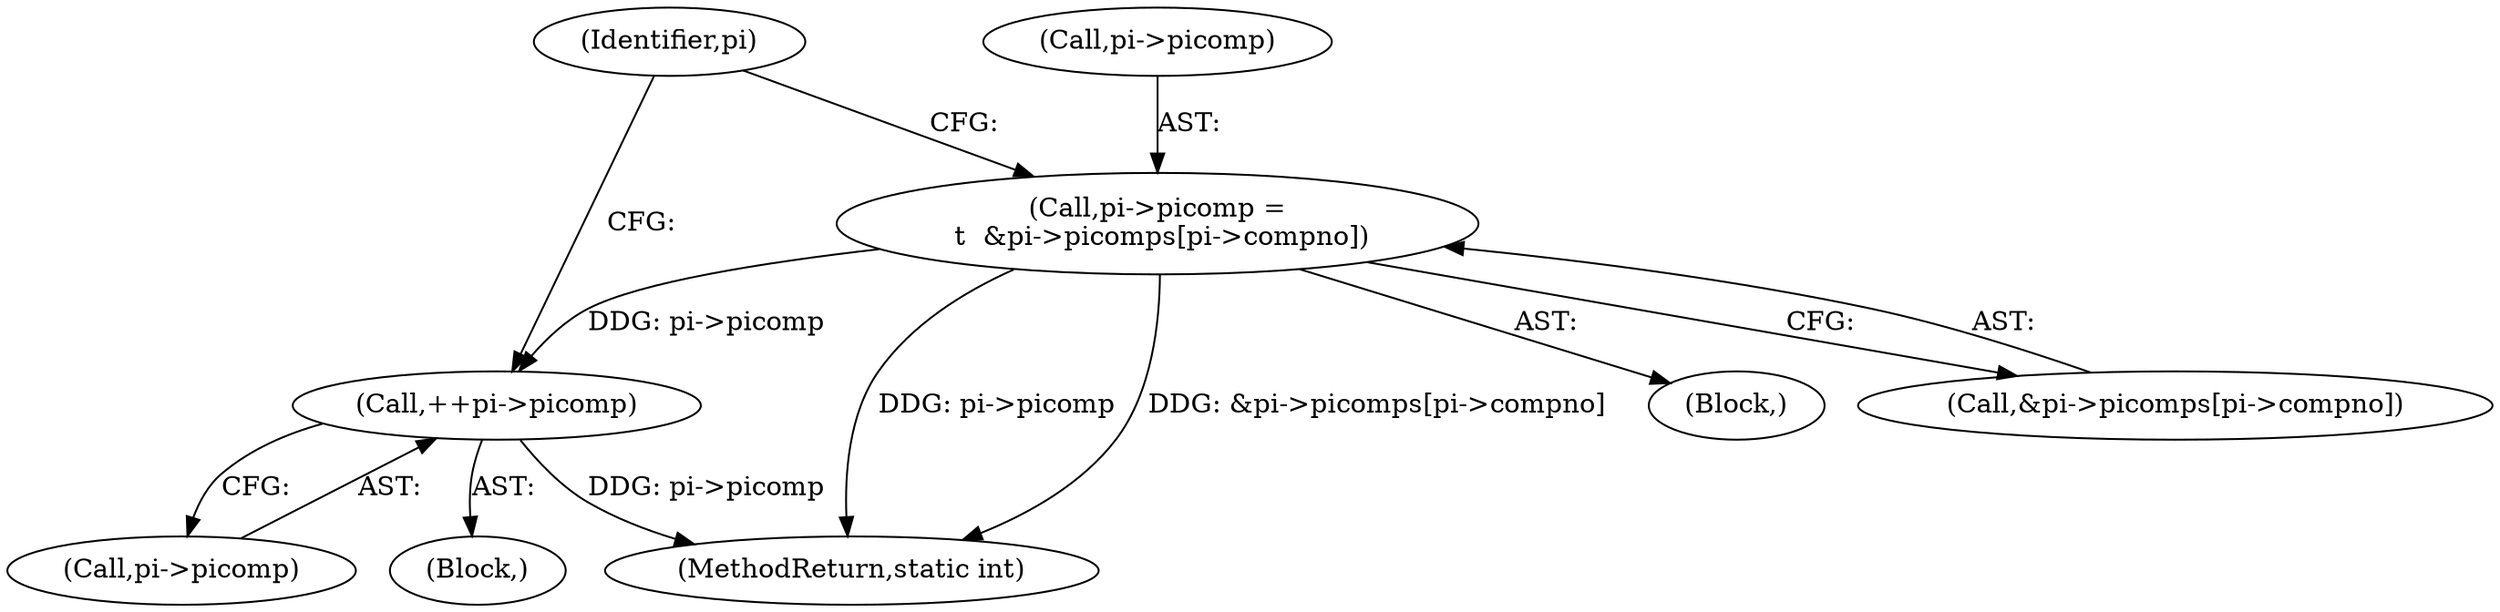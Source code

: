 digraph "0_jasper_1f0dfe5a42911b6880a1445f13f6d615ddb55387@array" {
"1000142" [label="(Call,pi->picomp =\n \t  &pi->picomps[pi->compno])"];
"1000176" [label="(Call,++pi->picomp)"];
"1000157" [label="(Identifier,pi)"];
"1000134" [label="(Block,)"];
"1000176" [label="(Call,++pi->picomp)"];
"1000177" [label="(Call,pi->picomp)"];
"1000146" [label="(Call,&pi->picomps[pi->compno])"];
"1000171" [label="(Block,)"];
"1000142" [label="(Call,pi->picomp =\n \t  &pi->picomps[pi->compno])"];
"1000143" [label="(Call,pi->picomp)"];
"1000691" [label="(MethodReturn,static int)"];
"1000142" -> "1000134"  [label="AST: "];
"1000142" -> "1000146"  [label="CFG: "];
"1000143" -> "1000142"  [label="AST: "];
"1000146" -> "1000142"  [label="AST: "];
"1000157" -> "1000142"  [label="CFG: "];
"1000142" -> "1000691"  [label="DDG: pi->picomp"];
"1000142" -> "1000691"  [label="DDG: &pi->picomps[pi->compno]"];
"1000142" -> "1000176"  [label="DDG: pi->picomp"];
"1000176" -> "1000171"  [label="AST: "];
"1000176" -> "1000177"  [label="CFG: "];
"1000177" -> "1000176"  [label="AST: "];
"1000157" -> "1000176"  [label="CFG: "];
"1000176" -> "1000691"  [label="DDG: pi->picomp"];
}
